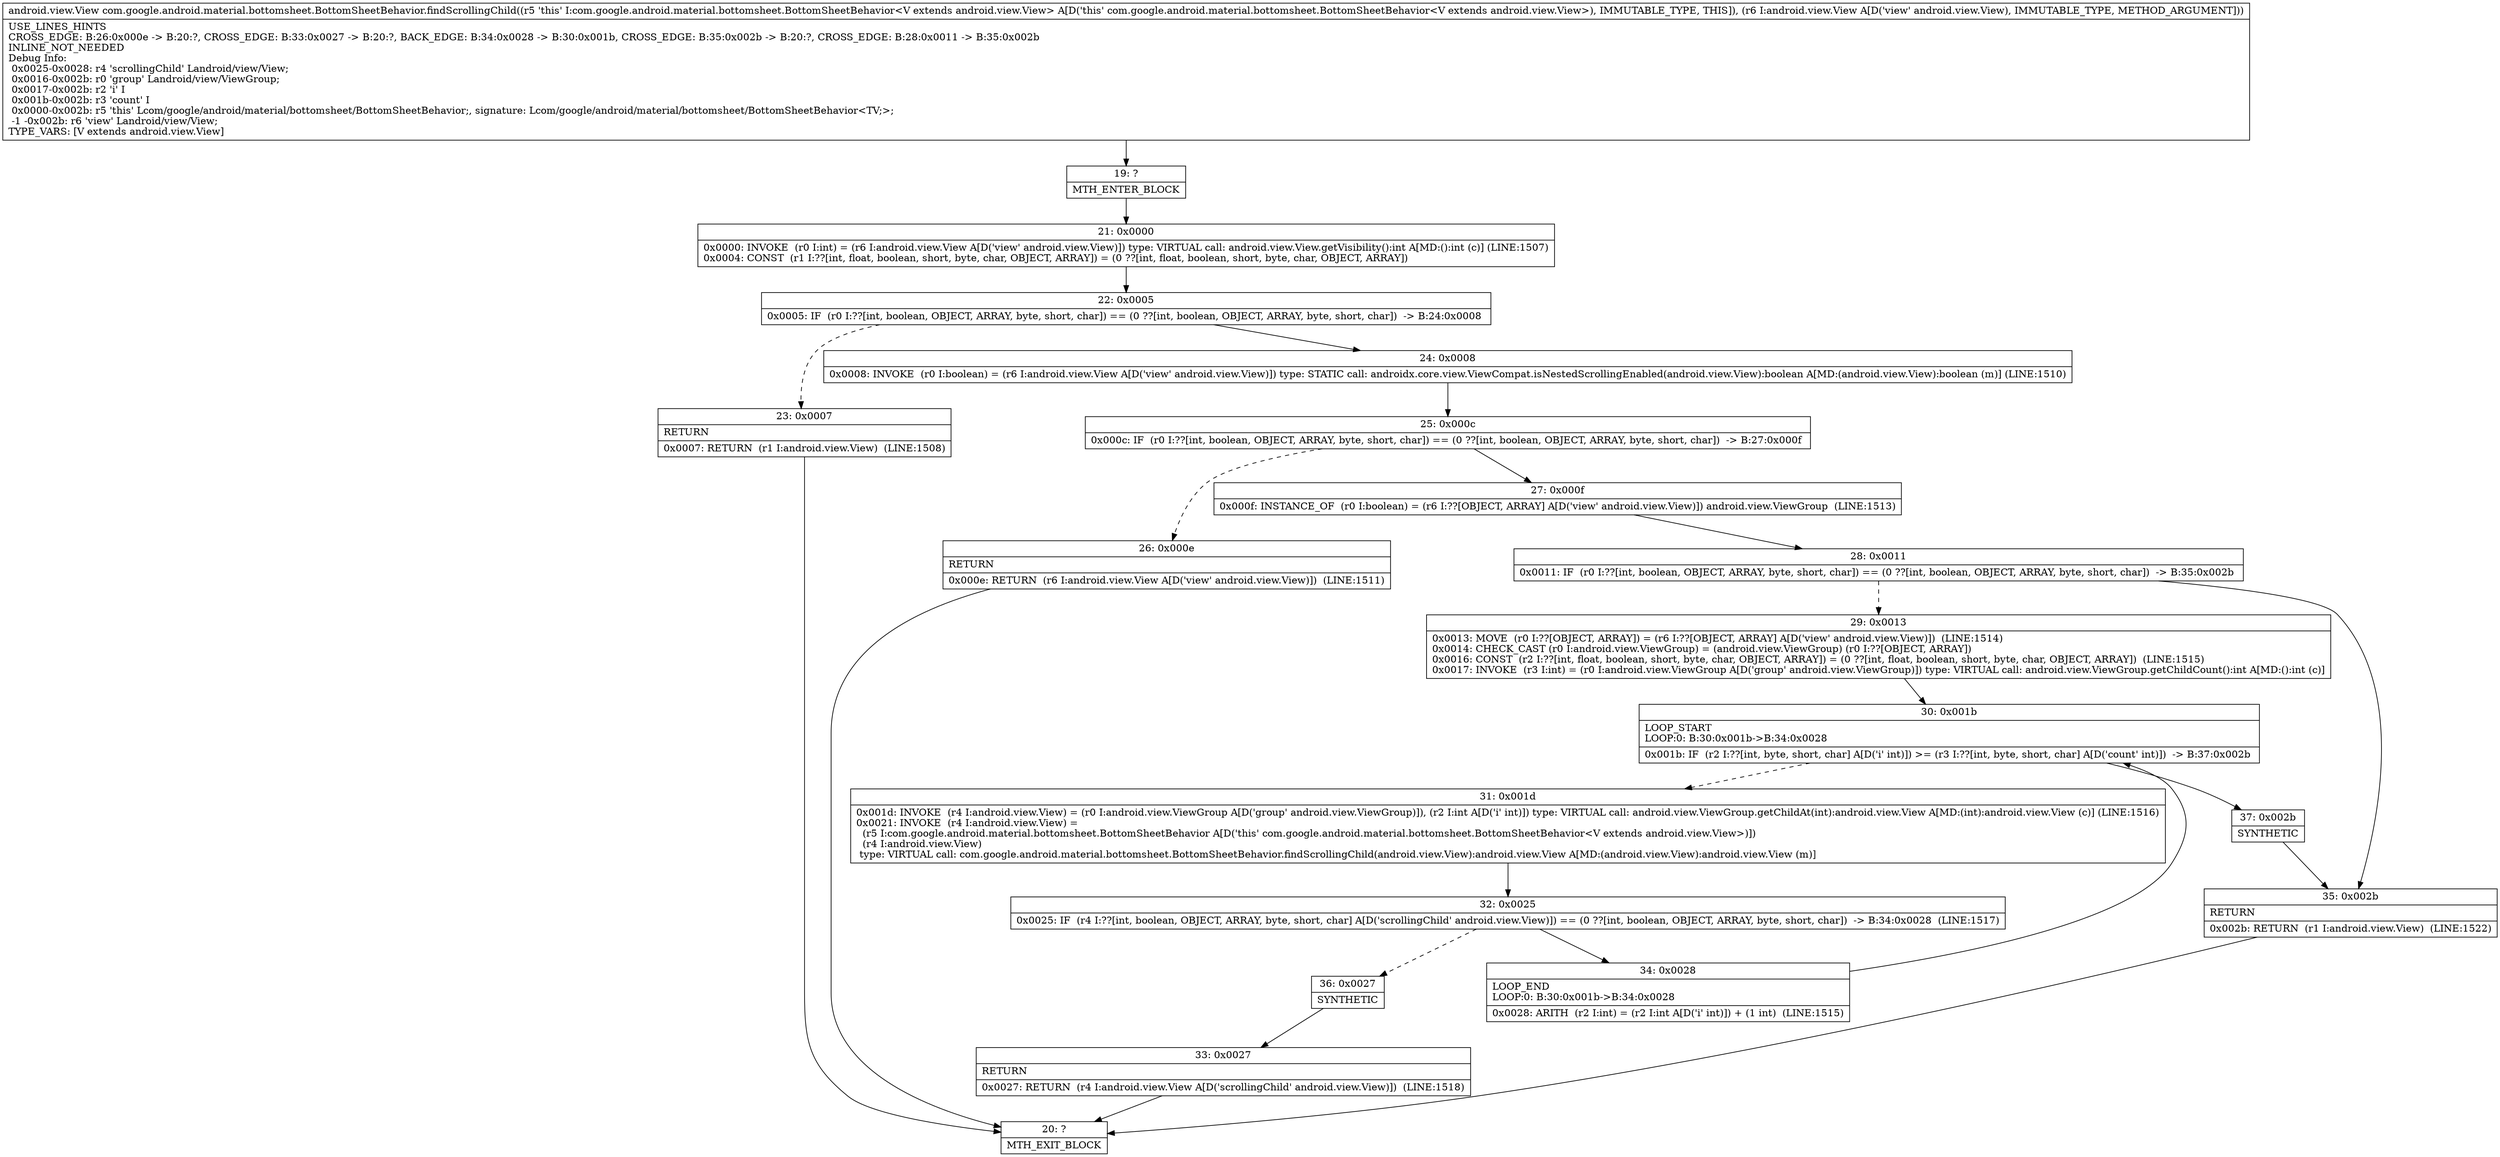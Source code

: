 digraph "CFG forcom.google.android.material.bottomsheet.BottomSheetBehavior.findScrollingChild(Landroid\/view\/View;)Landroid\/view\/View;" {
Node_19 [shape=record,label="{19\:\ ?|MTH_ENTER_BLOCK\l}"];
Node_21 [shape=record,label="{21\:\ 0x0000|0x0000: INVOKE  (r0 I:int) = (r6 I:android.view.View A[D('view' android.view.View)]) type: VIRTUAL call: android.view.View.getVisibility():int A[MD:():int (c)] (LINE:1507)\l0x0004: CONST  (r1 I:??[int, float, boolean, short, byte, char, OBJECT, ARRAY]) = (0 ??[int, float, boolean, short, byte, char, OBJECT, ARRAY]) \l}"];
Node_22 [shape=record,label="{22\:\ 0x0005|0x0005: IF  (r0 I:??[int, boolean, OBJECT, ARRAY, byte, short, char]) == (0 ??[int, boolean, OBJECT, ARRAY, byte, short, char])  \-\> B:24:0x0008 \l}"];
Node_23 [shape=record,label="{23\:\ 0x0007|RETURN\l|0x0007: RETURN  (r1 I:android.view.View)  (LINE:1508)\l}"];
Node_20 [shape=record,label="{20\:\ ?|MTH_EXIT_BLOCK\l}"];
Node_24 [shape=record,label="{24\:\ 0x0008|0x0008: INVOKE  (r0 I:boolean) = (r6 I:android.view.View A[D('view' android.view.View)]) type: STATIC call: androidx.core.view.ViewCompat.isNestedScrollingEnabled(android.view.View):boolean A[MD:(android.view.View):boolean (m)] (LINE:1510)\l}"];
Node_25 [shape=record,label="{25\:\ 0x000c|0x000c: IF  (r0 I:??[int, boolean, OBJECT, ARRAY, byte, short, char]) == (0 ??[int, boolean, OBJECT, ARRAY, byte, short, char])  \-\> B:27:0x000f \l}"];
Node_26 [shape=record,label="{26\:\ 0x000e|RETURN\l|0x000e: RETURN  (r6 I:android.view.View A[D('view' android.view.View)])  (LINE:1511)\l}"];
Node_27 [shape=record,label="{27\:\ 0x000f|0x000f: INSTANCE_OF  (r0 I:boolean) = (r6 I:??[OBJECT, ARRAY] A[D('view' android.view.View)]) android.view.ViewGroup  (LINE:1513)\l}"];
Node_28 [shape=record,label="{28\:\ 0x0011|0x0011: IF  (r0 I:??[int, boolean, OBJECT, ARRAY, byte, short, char]) == (0 ??[int, boolean, OBJECT, ARRAY, byte, short, char])  \-\> B:35:0x002b \l}"];
Node_29 [shape=record,label="{29\:\ 0x0013|0x0013: MOVE  (r0 I:??[OBJECT, ARRAY]) = (r6 I:??[OBJECT, ARRAY] A[D('view' android.view.View)])  (LINE:1514)\l0x0014: CHECK_CAST (r0 I:android.view.ViewGroup) = (android.view.ViewGroup) (r0 I:??[OBJECT, ARRAY]) \l0x0016: CONST  (r2 I:??[int, float, boolean, short, byte, char, OBJECT, ARRAY]) = (0 ??[int, float, boolean, short, byte, char, OBJECT, ARRAY])  (LINE:1515)\l0x0017: INVOKE  (r3 I:int) = (r0 I:android.view.ViewGroup A[D('group' android.view.ViewGroup)]) type: VIRTUAL call: android.view.ViewGroup.getChildCount():int A[MD:():int (c)]\l}"];
Node_30 [shape=record,label="{30\:\ 0x001b|LOOP_START\lLOOP:0: B:30:0x001b\-\>B:34:0x0028\l|0x001b: IF  (r2 I:??[int, byte, short, char] A[D('i' int)]) \>= (r3 I:??[int, byte, short, char] A[D('count' int)])  \-\> B:37:0x002b \l}"];
Node_31 [shape=record,label="{31\:\ 0x001d|0x001d: INVOKE  (r4 I:android.view.View) = (r0 I:android.view.ViewGroup A[D('group' android.view.ViewGroup)]), (r2 I:int A[D('i' int)]) type: VIRTUAL call: android.view.ViewGroup.getChildAt(int):android.view.View A[MD:(int):android.view.View (c)] (LINE:1516)\l0x0021: INVOKE  (r4 I:android.view.View) = \l  (r5 I:com.google.android.material.bottomsheet.BottomSheetBehavior A[D('this' com.google.android.material.bottomsheet.BottomSheetBehavior\<V extends android.view.View\>)])\l  (r4 I:android.view.View)\l type: VIRTUAL call: com.google.android.material.bottomsheet.BottomSheetBehavior.findScrollingChild(android.view.View):android.view.View A[MD:(android.view.View):android.view.View (m)]\l}"];
Node_32 [shape=record,label="{32\:\ 0x0025|0x0025: IF  (r4 I:??[int, boolean, OBJECT, ARRAY, byte, short, char] A[D('scrollingChild' android.view.View)]) == (0 ??[int, boolean, OBJECT, ARRAY, byte, short, char])  \-\> B:34:0x0028  (LINE:1517)\l}"];
Node_34 [shape=record,label="{34\:\ 0x0028|LOOP_END\lLOOP:0: B:30:0x001b\-\>B:34:0x0028\l|0x0028: ARITH  (r2 I:int) = (r2 I:int A[D('i' int)]) + (1 int)  (LINE:1515)\l}"];
Node_36 [shape=record,label="{36\:\ 0x0027|SYNTHETIC\l}"];
Node_33 [shape=record,label="{33\:\ 0x0027|RETURN\l|0x0027: RETURN  (r4 I:android.view.View A[D('scrollingChild' android.view.View)])  (LINE:1518)\l}"];
Node_37 [shape=record,label="{37\:\ 0x002b|SYNTHETIC\l}"];
Node_35 [shape=record,label="{35\:\ 0x002b|RETURN\l|0x002b: RETURN  (r1 I:android.view.View)  (LINE:1522)\l}"];
MethodNode[shape=record,label="{android.view.View com.google.android.material.bottomsheet.BottomSheetBehavior.findScrollingChild((r5 'this' I:com.google.android.material.bottomsheet.BottomSheetBehavior\<V extends android.view.View\> A[D('this' com.google.android.material.bottomsheet.BottomSheetBehavior\<V extends android.view.View\>), IMMUTABLE_TYPE, THIS]), (r6 I:android.view.View A[D('view' android.view.View), IMMUTABLE_TYPE, METHOD_ARGUMENT]))  | USE_LINES_HINTS\lCROSS_EDGE: B:26:0x000e \-\> B:20:?, CROSS_EDGE: B:33:0x0027 \-\> B:20:?, BACK_EDGE: B:34:0x0028 \-\> B:30:0x001b, CROSS_EDGE: B:35:0x002b \-\> B:20:?, CROSS_EDGE: B:28:0x0011 \-\> B:35:0x002b\lINLINE_NOT_NEEDED\lDebug Info:\l  0x0025\-0x0028: r4 'scrollingChild' Landroid\/view\/View;\l  0x0016\-0x002b: r0 'group' Landroid\/view\/ViewGroup;\l  0x0017\-0x002b: r2 'i' I\l  0x001b\-0x002b: r3 'count' I\l  0x0000\-0x002b: r5 'this' Lcom\/google\/android\/material\/bottomsheet\/BottomSheetBehavior;, signature: Lcom\/google\/android\/material\/bottomsheet\/BottomSheetBehavior\<TV;\>;\l  \-1 \-0x002b: r6 'view' Landroid\/view\/View;\lTYPE_VARS: [V extends android.view.View]\l}"];
MethodNode -> Node_19;Node_19 -> Node_21;
Node_21 -> Node_22;
Node_22 -> Node_23[style=dashed];
Node_22 -> Node_24;
Node_23 -> Node_20;
Node_24 -> Node_25;
Node_25 -> Node_26[style=dashed];
Node_25 -> Node_27;
Node_26 -> Node_20;
Node_27 -> Node_28;
Node_28 -> Node_29[style=dashed];
Node_28 -> Node_35;
Node_29 -> Node_30;
Node_30 -> Node_31[style=dashed];
Node_30 -> Node_37;
Node_31 -> Node_32;
Node_32 -> Node_34;
Node_32 -> Node_36[style=dashed];
Node_34 -> Node_30;
Node_36 -> Node_33;
Node_33 -> Node_20;
Node_37 -> Node_35;
Node_35 -> Node_20;
}

